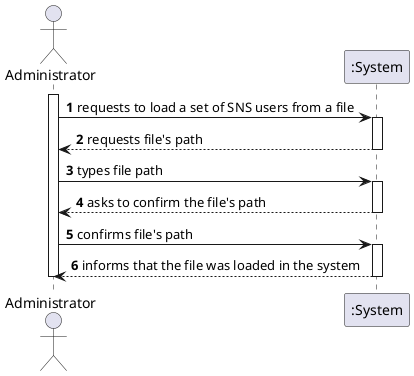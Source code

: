 @startuml

autonumber

actor "Administrator" as ADM
participant ":System" as sys

activate ADM

ADM -> sys : requests to load a set of SNS users from a file

activate sys
sys --> ADM : requests file's path
deactivate sys

ADM -> sys : types file path

activate sys
sys -->ADM : asks to confirm the file's path
deactivate sys

ADM -> sys : confirms file's path

activate sys
sys --> ADM : informs that the file was loaded in the system
deactivate sys

deactivate ADM

@enduml